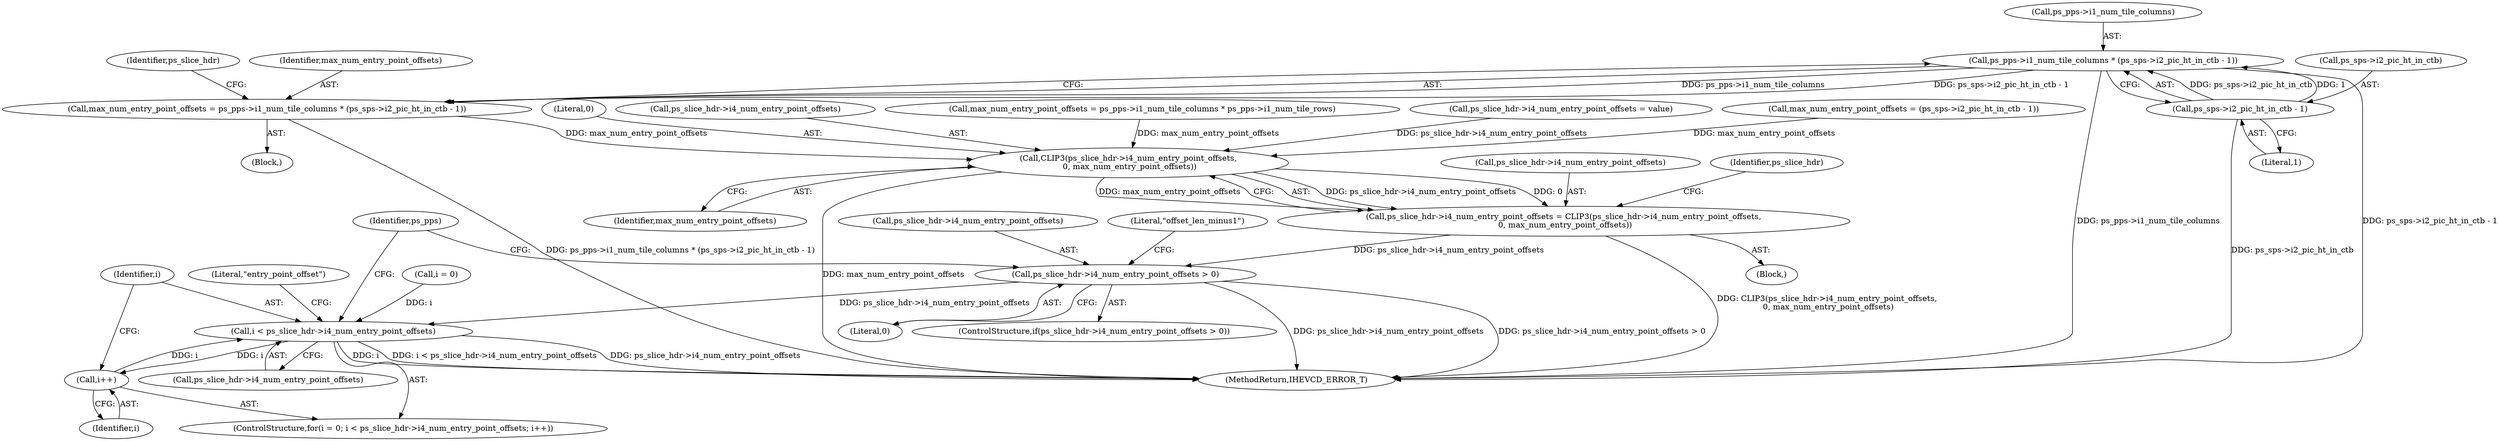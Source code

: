 digraph "0_Android_a1424724a00d62ac5efa0e27953eed66850d662f@pointer" {
"1001905" [label="(Call,ps_pps->i1_num_tile_columns * (ps_sps->i2_pic_ht_in_ctb - 1))"];
"1001909" [label="(Call,ps_sps->i2_pic_ht_in_ctb - 1)"];
"1001903" [label="(Call,max_num_entry_point_offsets = ps_pps->i1_num_tile_columns * (ps_sps->i2_pic_ht_in_ctb - 1))"];
"1001942" [label="(Call,CLIP3(ps_slice_hdr->i4_num_entry_point_offsets,\n 0, max_num_entry_point_offsets))"];
"1001938" [label="(Call,ps_slice_hdr->i4_num_entry_point_offsets = CLIP3(ps_slice_hdr->i4_num_entry_point_offsets,\n 0, max_num_entry_point_offsets))"];
"1001949" [label="(Call,ps_slice_hdr->i4_num_entry_point_offsets > 0)"];
"1001970" [label="(Call,i < ps_slice_hdr->i4_num_entry_point_offsets)"];
"1001975" [label="(Call,i++)"];
"1001904" [label="(Identifier,max_num_entry_point_offsets)"];
"1001938" [label="(Call,ps_slice_hdr->i4_num_entry_point_offsets = CLIP3(ps_slice_hdr->i4_num_entry_point_offsets,\n 0, max_num_entry_point_offsets))"];
"1001948" [label="(ControlStructure,if(ps_slice_hdr->i4_num_entry_point_offsets > 0))"];
"1001903" [label="(Call,max_num_entry_point_offsets = ps_pps->i1_num_tile_columns * (ps_sps->i2_pic_ht_in_ctb - 1))"];
"1001976" [label="(Identifier,i)"];
"1001906" [label="(Call,ps_pps->i1_num_tile_columns)"];
"1001953" [label="(Literal,0)"];
"1001971" [label="(Identifier,i)"];
"1001947" [label="(Identifier,max_num_entry_point_offsets)"];
"1001892" [label="(Block,)"];
"1001931" [label="(Call,max_num_entry_point_offsets = (ps_sps->i2_pic_ht_in_ctb - 1))"];
"1001946" [label="(Literal,0)"];
"1001910" [label="(Call,ps_sps->i2_pic_ht_in_ctb)"];
"1001949" [label="(Call,ps_slice_hdr->i4_num_entry_point_offsets > 0)"];
"1002606" [label="(MethodReturn,IHEVCD_ERROR_T)"];
"1001940" [label="(Identifier,ps_slice_hdr)"];
"1001943" [label="(Call,ps_slice_hdr->i4_num_entry_point_offsets)"];
"1001970" [label="(Call,i < ps_slice_hdr->i4_num_entry_point_offsets)"];
"1001920" [label="(Call,max_num_entry_point_offsets = ps_pps->i1_num_tile_columns * ps_pps->i1_num_tile_rows)"];
"1001979" [label="(Literal,\"entry_point_offset\")"];
"1001913" [label="(Literal,1)"];
"1001887" [label="(Call,ps_slice_hdr->i4_num_entry_point_offsets = value)"];
"1001956" [label="(Literal,\"offset_len_minus1\")"];
"1001967" [label="(Call,i = 0)"];
"1001951" [label="(Identifier,ps_slice_hdr)"];
"1001909" [label="(Call,ps_sps->i2_pic_ht_in_ctb - 1)"];
"1001987" [label="(Identifier,ps_pps)"];
"1001902" [label="(Block,)"];
"1001942" [label="(Call,CLIP3(ps_slice_hdr->i4_num_entry_point_offsets,\n 0, max_num_entry_point_offsets))"];
"1001972" [label="(Call,ps_slice_hdr->i4_num_entry_point_offsets)"];
"1001905" [label="(Call,ps_pps->i1_num_tile_columns * (ps_sps->i2_pic_ht_in_ctb - 1))"];
"1001966" [label="(ControlStructure,for(i = 0; i < ps_slice_hdr->i4_num_entry_point_offsets; i++))"];
"1001939" [label="(Call,ps_slice_hdr->i4_num_entry_point_offsets)"];
"1001975" [label="(Call,i++)"];
"1001950" [label="(Call,ps_slice_hdr->i4_num_entry_point_offsets)"];
"1001905" -> "1001903"  [label="AST: "];
"1001905" -> "1001909"  [label="CFG: "];
"1001906" -> "1001905"  [label="AST: "];
"1001909" -> "1001905"  [label="AST: "];
"1001903" -> "1001905"  [label="CFG: "];
"1001905" -> "1002606"  [label="DDG: ps_sps->i2_pic_ht_in_ctb - 1"];
"1001905" -> "1002606"  [label="DDG: ps_pps->i1_num_tile_columns"];
"1001905" -> "1001903"  [label="DDG: ps_pps->i1_num_tile_columns"];
"1001905" -> "1001903"  [label="DDG: ps_sps->i2_pic_ht_in_ctb - 1"];
"1001909" -> "1001905"  [label="DDG: ps_sps->i2_pic_ht_in_ctb"];
"1001909" -> "1001905"  [label="DDG: 1"];
"1001909" -> "1001913"  [label="CFG: "];
"1001910" -> "1001909"  [label="AST: "];
"1001913" -> "1001909"  [label="AST: "];
"1001909" -> "1002606"  [label="DDG: ps_sps->i2_pic_ht_in_ctb"];
"1001903" -> "1001902"  [label="AST: "];
"1001904" -> "1001903"  [label="AST: "];
"1001940" -> "1001903"  [label="CFG: "];
"1001903" -> "1002606"  [label="DDG: ps_pps->i1_num_tile_columns * (ps_sps->i2_pic_ht_in_ctb - 1)"];
"1001903" -> "1001942"  [label="DDG: max_num_entry_point_offsets"];
"1001942" -> "1001938"  [label="AST: "];
"1001942" -> "1001947"  [label="CFG: "];
"1001943" -> "1001942"  [label="AST: "];
"1001946" -> "1001942"  [label="AST: "];
"1001947" -> "1001942"  [label="AST: "];
"1001938" -> "1001942"  [label="CFG: "];
"1001942" -> "1002606"  [label="DDG: max_num_entry_point_offsets"];
"1001942" -> "1001938"  [label="DDG: ps_slice_hdr->i4_num_entry_point_offsets"];
"1001942" -> "1001938"  [label="DDG: 0"];
"1001942" -> "1001938"  [label="DDG: max_num_entry_point_offsets"];
"1001887" -> "1001942"  [label="DDG: ps_slice_hdr->i4_num_entry_point_offsets"];
"1001920" -> "1001942"  [label="DDG: max_num_entry_point_offsets"];
"1001931" -> "1001942"  [label="DDG: max_num_entry_point_offsets"];
"1001938" -> "1001892"  [label="AST: "];
"1001939" -> "1001938"  [label="AST: "];
"1001951" -> "1001938"  [label="CFG: "];
"1001938" -> "1002606"  [label="DDG: CLIP3(ps_slice_hdr->i4_num_entry_point_offsets,\n 0, max_num_entry_point_offsets)"];
"1001938" -> "1001949"  [label="DDG: ps_slice_hdr->i4_num_entry_point_offsets"];
"1001949" -> "1001948"  [label="AST: "];
"1001949" -> "1001953"  [label="CFG: "];
"1001950" -> "1001949"  [label="AST: "];
"1001953" -> "1001949"  [label="AST: "];
"1001956" -> "1001949"  [label="CFG: "];
"1001987" -> "1001949"  [label="CFG: "];
"1001949" -> "1002606"  [label="DDG: ps_slice_hdr->i4_num_entry_point_offsets > 0"];
"1001949" -> "1002606"  [label="DDG: ps_slice_hdr->i4_num_entry_point_offsets"];
"1001949" -> "1001970"  [label="DDG: ps_slice_hdr->i4_num_entry_point_offsets"];
"1001970" -> "1001966"  [label="AST: "];
"1001970" -> "1001972"  [label="CFG: "];
"1001971" -> "1001970"  [label="AST: "];
"1001972" -> "1001970"  [label="AST: "];
"1001979" -> "1001970"  [label="CFG: "];
"1001987" -> "1001970"  [label="CFG: "];
"1001970" -> "1002606"  [label="DDG: i"];
"1001970" -> "1002606"  [label="DDG: i < ps_slice_hdr->i4_num_entry_point_offsets"];
"1001970" -> "1002606"  [label="DDG: ps_slice_hdr->i4_num_entry_point_offsets"];
"1001975" -> "1001970"  [label="DDG: i"];
"1001967" -> "1001970"  [label="DDG: i"];
"1001970" -> "1001975"  [label="DDG: i"];
"1001975" -> "1001966"  [label="AST: "];
"1001975" -> "1001976"  [label="CFG: "];
"1001976" -> "1001975"  [label="AST: "];
"1001971" -> "1001975"  [label="CFG: "];
}

